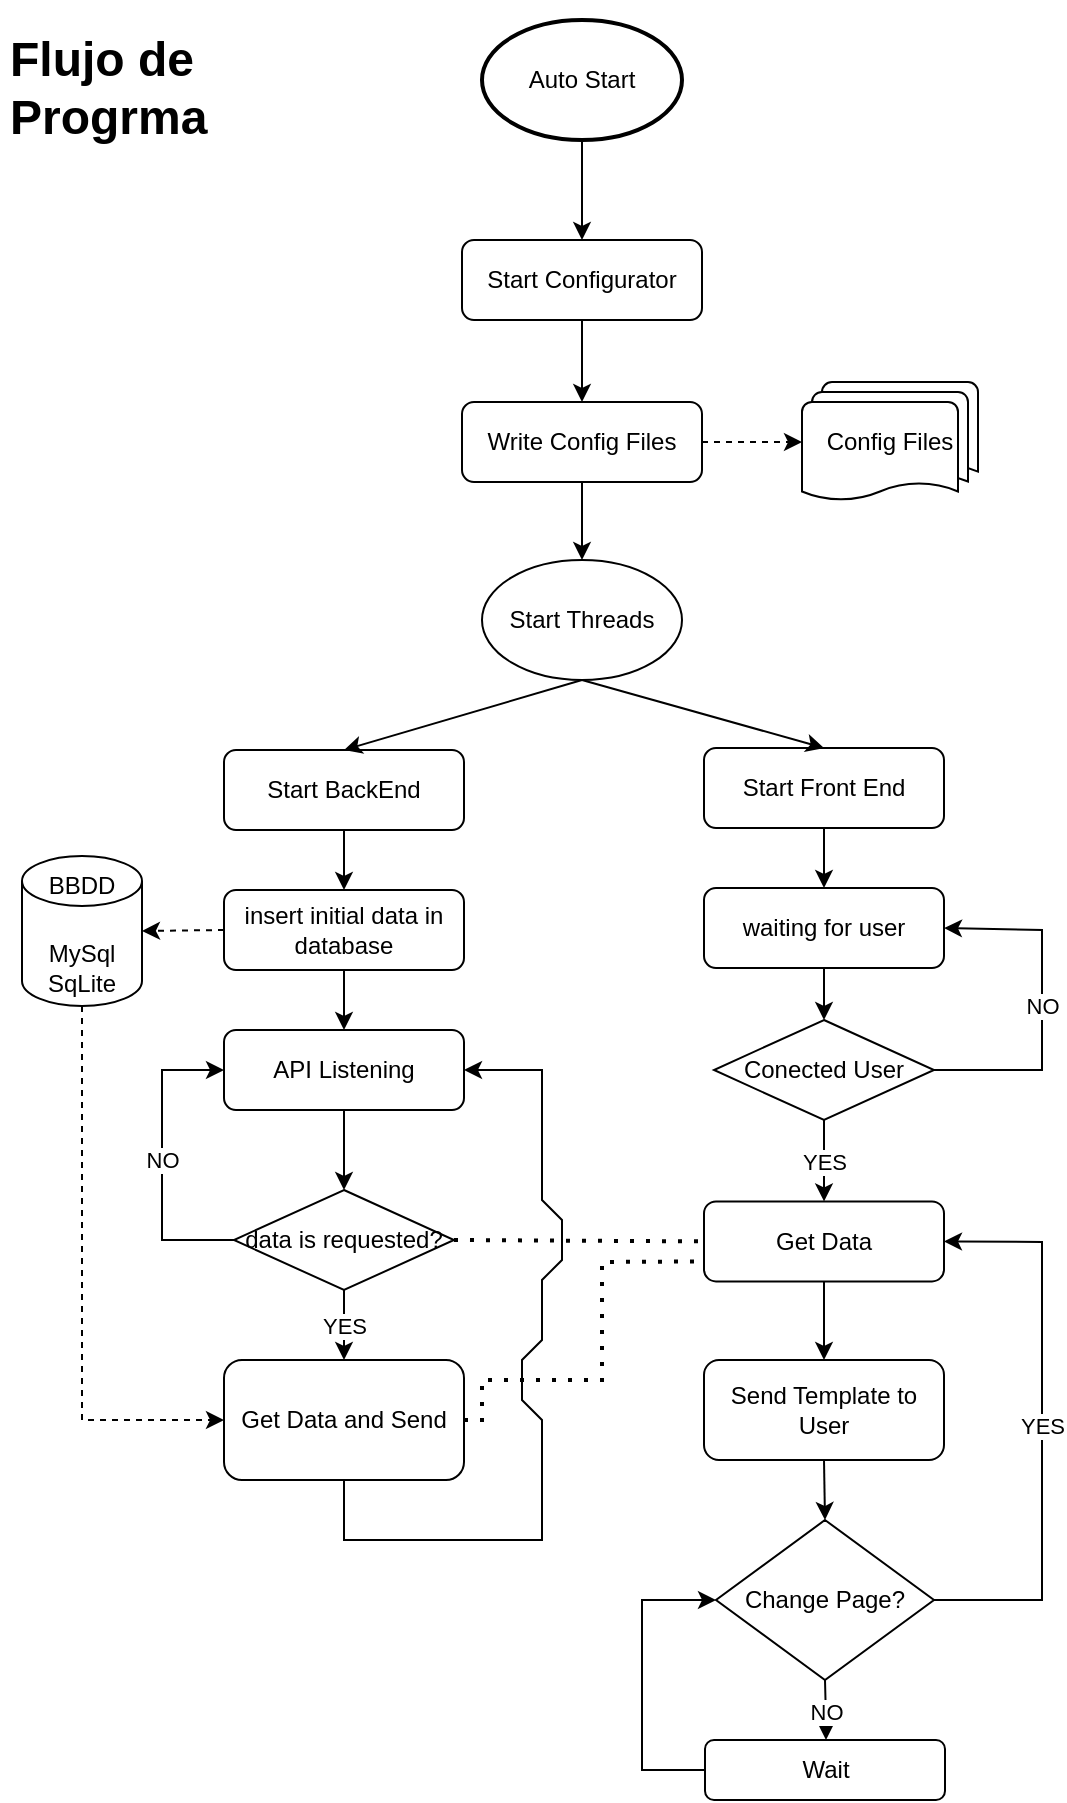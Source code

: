<mxfile version="20.3.0" type="device"><diagram id="C5RBs43oDa-KdzZeNtuy" name="Page-1"><mxGraphModel dx="1024" dy="675" grid="1" gridSize="10" guides="1" tooltips="1" connect="1" arrows="1" fold="1" page="1" pageScale="1" pageWidth="827" pageHeight="1169" math="0" shadow="0"><root><mxCell id="WIyWlLk6GJQsqaUBKTNV-0"/><mxCell id="WIyWlLk6GJQsqaUBKTNV-1" parent="WIyWlLk6GJQsqaUBKTNV-0"/><mxCell id="0ZClDPyKzb00Gyf0INqb-0" value="Auto Start" style="strokeWidth=2;html=1;shape=mxgraph.flowchart.start_1;whiteSpace=wrap;" parent="WIyWlLk6GJQsqaUBKTNV-1" vertex="1"><mxGeometry x="241" y="10" width="100" height="60" as="geometry"/></mxCell><mxCell id="0ZClDPyKzb00Gyf0INqb-3" value="Start Configurator" style="rounded=1;whiteSpace=wrap;html=1;fontSize=12;glass=0;strokeWidth=1;shadow=0;" parent="WIyWlLk6GJQsqaUBKTNV-1" vertex="1"><mxGeometry x="231" y="120" width="120" height="40" as="geometry"/></mxCell><mxCell id="0ZClDPyKzb00Gyf0INqb-4" value="Start BackEnd" style="rounded=1;whiteSpace=wrap;html=1;fontSize=12;glass=0;strokeWidth=1;shadow=0;" parent="WIyWlLk6GJQsqaUBKTNV-1" vertex="1"><mxGeometry x="112" y="375" width="120" height="40" as="geometry"/></mxCell><mxCell id="0ZClDPyKzb00Gyf0INqb-5" value="Start Front End" style="rounded=1;whiteSpace=wrap;html=1;fontSize=12;glass=0;strokeWidth=1;shadow=0;" parent="WIyWlLk6GJQsqaUBKTNV-1" vertex="1"><mxGeometry x="352" y="374" width="120" height="40" as="geometry"/></mxCell><mxCell id="0ZClDPyKzb00Gyf0INqb-6" value="" style="endArrow=classic;html=1;rounded=0;entryX=0.5;entryY=0;entryDx=0;entryDy=0;exitX=0.5;exitY=1;exitDx=0;exitDy=0;" parent="WIyWlLk6GJQsqaUBKTNV-1" source="0ZClDPyKzb00Gyf0INqb-37" target="0ZClDPyKzb00Gyf0INqb-5" edge="1"><mxGeometry width="50" height="50" relative="1" as="geometry"><mxPoint x="291" y="352" as="sourcePoint"/><mxPoint x="401" y="473" as="targetPoint"/></mxGeometry></mxCell><mxCell id="0ZClDPyKzb00Gyf0INqb-7" value="" style="endArrow=classic;html=1;rounded=0;entryX=0.5;entryY=0;entryDx=0;entryDy=0;exitX=0.5;exitY=1;exitDx=0;exitDy=0;" parent="WIyWlLk6GJQsqaUBKTNV-1" source="0ZClDPyKzb00Gyf0INqb-37" target="0ZClDPyKzb00Gyf0INqb-4" edge="1"><mxGeometry width="50" height="50" relative="1" as="geometry"><mxPoint x="271" y="352" as="sourcePoint"/><mxPoint x="171" y="483" as="targetPoint"/></mxGeometry></mxCell><mxCell id="0ZClDPyKzb00Gyf0INqb-8" value="" style="endArrow=classic;html=1;rounded=0;exitX=0.5;exitY=1;exitDx=0;exitDy=0;exitPerimeter=0;entryX=0.5;entryY=0;entryDx=0;entryDy=0;" parent="WIyWlLk6GJQsqaUBKTNV-1" source="0ZClDPyKzb00Gyf0INqb-0" target="0ZClDPyKzb00Gyf0INqb-3" edge="1"><mxGeometry width="50" height="50" relative="1" as="geometry"><mxPoint x="181" y="400" as="sourcePoint"/><mxPoint x="231" y="350" as="targetPoint"/></mxGeometry></mxCell><mxCell id="0ZClDPyKzb00Gyf0INqb-9" value="insert initial data in database" style="rounded=1;whiteSpace=wrap;html=1;fontSize=12;glass=0;strokeWidth=1;shadow=0;" parent="WIyWlLk6GJQsqaUBKTNV-1" vertex="1"><mxGeometry x="112" y="445" width="120" height="40" as="geometry"/></mxCell><mxCell id="0ZClDPyKzb00Gyf0INqb-11" value="API Listening" style="rounded=1;whiteSpace=wrap;html=1;" parent="WIyWlLk6GJQsqaUBKTNV-1" vertex="1"><mxGeometry x="112" y="515" width="120" height="40" as="geometry"/></mxCell><mxCell id="0ZClDPyKzb00Gyf0INqb-12" value="waiting for user" style="rounded=1;whiteSpace=wrap;html=1;" parent="WIyWlLk6GJQsqaUBKTNV-1" vertex="1"><mxGeometry x="352" y="444" width="120" height="40" as="geometry"/></mxCell><mxCell id="0ZClDPyKzb00Gyf0INqb-13" value="Get Data" style="rounded=1;whiteSpace=wrap;html=1;" parent="WIyWlLk6GJQsqaUBKTNV-1" vertex="1"><mxGeometry x="352" y="600.7" width="120" height="40" as="geometry"/></mxCell><mxCell id="0ZClDPyKzb00Gyf0INqb-14" value="" style="endArrow=classic;html=1;rounded=0;exitX=0.5;exitY=1;exitDx=0;exitDy=0;entryX=0.5;entryY=0;entryDx=0;entryDy=0;" parent="WIyWlLk6GJQsqaUBKTNV-1" source="0ZClDPyKzb00Gyf0INqb-4" target="0ZClDPyKzb00Gyf0INqb-9" edge="1"><mxGeometry width="50" height="50" relative="1" as="geometry"><mxPoint x="-8" y="615" as="sourcePoint"/><mxPoint x="42" y="565" as="targetPoint"/></mxGeometry></mxCell><mxCell id="0ZClDPyKzb00Gyf0INqb-15" value="" style="endArrow=classic;html=1;rounded=0;exitX=0.5;exitY=1;exitDx=0;exitDy=0;entryX=0.5;entryY=0;entryDx=0;entryDy=0;" parent="WIyWlLk6GJQsqaUBKTNV-1" source="0ZClDPyKzb00Gyf0INqb-9" target="0ZClDPyKzb00Gyf0INqb-11" edge="1"><mxGeometry width="50" height="50" relative="1" as="geometry"><mxPoint x="132" y="715" as="sourcePoint"/><mxPoint x="182" y="665" as="targetPoint"/></mxGeometry></mxCell><mxCell id="0ZClDPyKzb00Gyf0INqb-18" value="Conected User" style="strokeWidth=1;html=1;shape=mxgraph.flowchart.decision;whiteSpace=wrap;" parent="WIyWlLk6GJQsqaUBKTNV-1" vertex="1"><mxGeometry x="357" y="510" width="110" height="50" as="geometry"/></mxCell><mxCell id="0ZClDPyKzb00Gyf0INqb-21" value="" style="endArrow=classic;html=1;rounded=0;exitX=0.5;exitY=1;exitDx=0;exitDy=0;entryX=0.5;entryY=0;entryDx=0;entryDy=0;" parent="WIyWlLk6GJQsqaUBKTNV-1" source="0ZClDPyKzb00Gyf0INqb-5" target="0ZClDPyKzb00Gyf0INqb-12" edge="1"><mxGeometry width="50" height="50" relative="1" as="geometry"><mxPoint x="242" y="684" as="sourcePoint"/><mxPoint x="292" y="634" as="targetPoint"/></mxGeometry></mxCell><mxCell id="0ZClDPyKzb00Gyf0INqb-23" value="" style="endArrow=classic;html=1;rounded=0;exitX=0.5;exitY=1;exitDx=0;exitDy=0;entryX=0.5;entryY=0;entryDx=0;entryDy=0;entryPerimeter=0;" parent="WIyWlLk6GJQsqaUBKTNV-1" source="0ZClDPyKzb00Gyf0INqb-11" target="0ZClDPyKzb00Gyf0INqb-47" edge="1"><mxGeometry width="50" height="50" relative="1" as="geometry"><mxPoint x="261" y="675" as="sourcePoint"/><mxPoint x="172.228" y="585" as="targetPoint"/></mxGeometry></mxCell><mxCell id="0ZClDPyKzb00Gyf0INqb-29" value="" style="endArrow=classic;html=1;rounded=0;exitX=0.5;exitY=1;exitDx=0;exitDy=0;entryX=0.5;entryY=0;entryDx=0;entryDy=0;exitPerimeter=0;" parent="WIyWlLk6GJQsqaUBKTNV-1" source="0ZClDPyKzb00Gyf0INqb-18" target="0ZClDPyKzb00Gyf0INqb-13" edge="1"><mxGeometry relative="1" as="geometry"><mxPoint x="285" y="695" as="sourcePoint"/><mxPoint x="385" y="695" as="targetPoint"/></mxGeometry></mxCell><mxCell id="0ZClDPyKzb00Gyf0INqb-30" value="YES" style="edgeLabel;resizable=0;html=1;align=center;verticalAlign=middle;strokeWidth=1;" parent="0ZClDPyKzb00Gyf0INqb-29" connectable="0" vertex="1"><mxGeometry relative="1" as="geometry"/></mxCell><mxCell id="0ZClDPyKzb00Gyf0INqb-31" value="" style="endArrow=classic;html=1;rounded=0;exitX=1;exitY=0.5;exitDx=0;exitDy=0;exitPerimeter=0;entryX=1;entryY=0.5;entryDx=0;entryDy=0;" parent="WIyWlLk6GJQsqaUBKTNV-1" source="0ZClDPyKzb00Gyf0INqb-18" target="0ZClDPyKzb00Gyf0INqb-12" edge="1"><mxGeometry relative="1" as="geometry"><mxPoint x="541" y="555" as="sourcePoint"/><mxPoint x="641" y="555" as="targetPoint"/><Array as="points"><mxPoint x="521" y="535"/><mxPoint x="521" y="465"/></Array></mxGeometry></mxCell><mxCell id="0ZClDPyKzb00Gyf0INqb-32" value="NO" style="edgeLabel;resizable=0;html=1;align=center;verticalAlign=middle;strokeWidth=1;" parent="0ZClDPyKzb00Gyf0INqb-31" connectable="0" vertex="1"><mxGeometry relative="1" as="geometry"/></mxCell><mxCell id="0ZClDPyKzb00Gyf0INqb-33" value="" style="endArrow=classic;html=1;rounded=0;exitX=0.5;exitY=1;exitDx=0;exitDy=0;entryX=0.5;entryY=0;entryDx=0;entryDy=0;entryPerimeter=0;" parent="WIyWlLk6GJQsqaUBKTNV-1" source="0ZClDPyKzb00Gyf0INqb-12" target="0ZClDPyKzb00Gyf0INqb-18" edge="1"><mxGeometry width="50" height="50" relative="1" as="geometry"><mxPoint x="251" y="615" as="sourcePoint"/><mxPoint x="301" y="565" as="targetPoint"/></mxGeometry></mxCell><mxCell id="0ZClDPyKzb00Gyf0INqb-35" value="Write Config Files" style="rounded=1;whiteSpace=wrap;html=1;fontSize=12;glass=0;strokeWidth=1;shadow=0;" parent="WIyWlLk6GJQsqaUBKTNV-1" vertex="1"><mxGeometry x="231" y="201" width="120" height="40" as="geometry"/></mxCell><mxCell id="0ZClDPyKzb00Gyf0INqb-36" value="" style="endArrow=classic;html=1;rounded=0;exitX=0.5;exitY=1;exitDx=0;exitDy=0;entryX=0.5;entryY=0;entryDx=0;entryDy=0;" parent="WIyWlLk6GJQsqaUBKTNV-1" source="0ZClDPyKzb00Gyf0INqb-3" target="0ZClDPyKzb00Gyf0INqb-35" edge="1"><mxGeometry width="50" height="50" relative="1" as="geometry"><mxPoint x="121" y="190" as="sourcePoint"/><mxPoint x="171" y="140" as="targetPoint"/></mxGeometry></mxCell><mxCell id="0ZClDPyKzb00Gyf0INqb-37" value="Start Threads" style="ellipse;whiteSpace=wrap;html=1;strokeWidth=1;" parent="WIyWlLk6GJQsqaUBKTNV-1" vertex="1"><mxGeometry x="241" y="280" width="100" height="60" as="geometry"/></mxCell><mxCell id="0ZClDPyKzb00Gyf0INqb-38" value="" style="endArrow=classic;html=1;rounded=0;exitX=0.5;exitY=1;exitDx=0;exitDy=0;entryX=0.5;entryY=0;entryDx=0;entryDy=0;" parent="WIyWlLk6GJQsqaUBKTNV-1" source="0ZClDPyKzb00Gyf0INqb-35" target="0ZClDPyKzb00Gyf0INqb-37" edge="1"><mxGeometry width="50" height="50" relative="1" as="geometry"><mxPoint x="111" y="320" as="sourcePoint"/><mxPoint x="161" y="270" as="targetPoint"/></mxGeometry></mxCell><mxCell id="0ZClDPyKzb00Gyf0INqb-39" value="Config Files" style="strokeWidth=1;html=1;shape=mxgraph.flowchart.multi-document;whiteSpace=wrap;" parent="WIyWlLk6GJQsqaUBKTNV-1" vertex="1"><mxGeometry x="401" y="191" width="88" height="60" as="geometry"/></mxCell><mxCell id="0ZClDPyKzb00Gyf0INqb-43" value="" style="html=1;labelBackgroundColor=#ffffff;startArrow=none;startFill=0;startSize=6;endArrow=classic;endFill=1;endSize=6;jettySize=auto;orthogonalLoop=1;strokeWidth=1;dashed=1;fontSize=14;rounded=0;exitX=1;exitY=0.5;exitDx=0;exitDy=0;entryX=0;entryY=0.5;entryDx=0;entryDy=0;entryPerimeter=0;" parent="WIyWlLk6GJQsqaUBKTNV-1" source="0ZClDPyKzb00Gyf0INqb-35" target="0ZClDPyKzb00Gyf0INqb-39" edge="1"><mxGeometry width="60" height="60" relative="1" as="geometry"><mxPoint x="541" y="251" as="sourcePoint"/><mxPoint x="601" y="191" as="targetPoint"/></mxGeometry></mxCell><mxCell id="0ZClDPyKzb00Gyf0INqb-45" value="Get Data and Send" style="rounded=1;whiteSpace=wrap;html=1;strokeWidth=1;" parent="WIyWlLk6GJQsqaUBKTNV-1" vertex="1"><mxGeometry x="112" y="680" width="120" height="60" as="geometry"/></mxCell><mxCell id="0ZClDPyKzb00Gyf0INqb-46" value="" style="endArrow=none;dashed=1;html=1;dashPattern=1 3;strokeWidth=2;rounded=0;entryX=0;entryY=0.5;entryDx=0;entryDy=0;exitX=1;exitY=0.5;exitDx=0;exitDy=0;exitPerimeter=0;" parent="WIyWlLk6GJQsqaUBKTNV-1" source="0ZClDPyKzb00Gyf0INqb-47" target="0ZClDPyKzb00Gyf0INqb-13" edge="1"><mxGeometry width="50" height="50" relative="1" as="geometry"><mxPoint x="261" y="640" as="sourcePoint"/><mxPoint x="381" y="630" as="targetPoint"/></mxGeometry></mxCell><mxCell id="0ZClDPyKzb00Gyf0INqb-47" value="data is requested?" style="strokeWidth=1;html=1;shape=mxgraph.flowchart.decision;whiteSpace=wrap;" parent="WIyWlLk6GJQsqaUBKTNV-1" vertex="1"><mxGeometry x="117" y="595" width="110" height="50" as="geometry"/></mxCell><mxCell id="0ZClDPyKzb00Gyf0INqb-48" value="" style="endArrow=none;dashed=1;html=1;dashPattern=1 3;strokeWidth=2;rounded=0;entryX=0;entryY=0.75;entryDx=0;entryDy=0;exitX=1;exitY=0.5;exitDx=0;exitDy=0;" parent="WIyWlLk6GJQsqaUBKTNV-1" source="0ZClDPyKzb00Gyf0INqb-45" target="0ZClDPyKzb00Gyf0INqb-13" edge="1"><mxGeometry width="50" height="50" relative="1" as="geometry"><mxPoint x="261" y="700" as="sourcePoint"/><mxPoint x="362" y="630.7" as="targetPoint"/><Array as="points"><mxPoint x="241" y="710"/><mxPoint x="241" y="690"/><mxPoint x="301" y="690"/><mxPoint x="301" y="631"/></Array></mxGeometry></mxCell><mxCell id="0ZClDPyKzb00Gyf0INqb-50" value="" style="endArrow=classic;html=1;rounded=0;exitX=0.5;exitY=1;exitDx=0;exitDy=0;entryX=0.5;entryY=0;entryDx=0;entryDy=0;exitPerimeter=0;" parent="WIyWlLk6GJQsqaUBKTNV-1" source="0ZClDPyKzb00Gyf0INqb-47" target="0ZClDPyKzb00Gyf0INqb-45" edge="1"><mxGeometry relative="1" as="geometry"><mxPoint x="311" y="699.3" as="sourcePoint"/><mxPoint x="311" y="740" as="targetPoint"/></mxGeometry></mxCell><mxCell id="0ZClDPyKzb00Gyf0INqb-51" value="YES" style="edgeLabel;resizable=0;html=1;align=center;verticalAlign=middle;strokeWidth=1;" parent="0ZClDPyKzb00Gyf0INqb-50" connectable="0" vertex="1"><mxGeometry relative="1" as="geometry"/></mxCell><mxCell id="0ZClDPyKzb00Gyf0INqb-52" value="" style="endArrow=classic;html=1;rounded=0;exitX=0;exitY=0.5;exitDx=0;exitDy=0;exitPerimeter=0;entryX=0;entryY=0.5;entryDx=0;entryDy=0;" parent="WIyWlLk6GJQsqaUBKTNV-1" source="0ZClDPyKzb00Gyf0INqb-47" target="0ZClDPyKzb00Gyf0INqb-11" edge="1"><mxGeometry relative="1" as="geometry"><mxPoint x="-13" y="666" as="sourcePoint"/><mxPoint x="-8" y="595" as="targetPoint"/><Array as="points"><mxPoint x="81" y="620"/><mxPoint x="81" y="535"/></Array></mxGeometry></mxCell><mxCell id="0ZClDPyKzb00Gyf0INqb-53" value="NO" style="edgeLabel;resizable=0;html=1;align=center;verticalAlign=middle;strokeWidth=1;" parent="0ZClDPyKzb00Gyf0INqb-52" connectable="0" vertex="1"><mxGeometry relative="1" as="geometry"/></mxCell><mxCell id="0ZClDPyKzb00Gyf0INqb-54" value="" style="html=1;labelBackgroundColor=#ffffff;startArrow=none;startFill=0;startSize=6;endArrow=classic;endFill=1;endSize=6;jettySize=auto;orthogonalLoop=1;strokeWidth=1;dashed=1;fontSize=14;rounded=0;exitX=0;exitY=0.5;exitDx=0;exitDy=0;entryX=1;entryY=0.5;entryDx=0;entryDy=0;entryPerimeter=0;" parent="WIyWlLk6GJQsqaUBKTNV-1" source="0ZClDPyKzb00Gyf0INqb-9" target="0ZClDPyKzb00Gyf0INqb-10" edge="1"><mxGeometry width="60" height="60" relative="1" as="geometry"><mxPoint x="-29" y="374" as="sourcePoint"/><mxPoint x="51" y="374" as="targetPoint"/></mxGeometry></mxCell><mxCell id="0ZClDPyKzb00Gyf0INqb-55" value="" style="html=1;labelBackgroundColor=#ffffff;startArrow=none;startFill=0;startSize=6;endArrow=classic;endFill=1;endSize=6;jettySize=auto;orthogonalLoop=1;strokeWidth=1;dashed=1;fontSize=14;rounded=0;exitX=0.5;exitY=1;exitDx=0;exitDy=0;entryX=0;entryY=0.5;entryDx=0;entryDy=0;exitPerimeter=0;" parent="WIyWlLk6GJQsqaUBKTNV-1" source="0ZClDPyKzb00Gyf0INqb-10" target="0ZClDPyKzb00Gyf0INqb-45" edge="1"><mxGeometry width="60" height="60" relative="1" as="geometry"><mxPoint x="12" y="600.7" as="sourcePoint"/><mxPoint x="-59" y="600.7" as="targetPoint"/><Array as="points"><mxPoint x="41" y="710"/></Array></mxGeometry></mxCell><mxCell id="0ZClDPyKzb00Gyf0INqb-56" value="Send Template to User" style="rounded=1;whiteSpace=wrap;html=1;strokeWidth=1;" parent="WIyWlLk6GJQsqaUBKTNV-1" vertex="1"><mxGeometry x="352" y="680" width="120" height="50" as="geometry"/></mxCell><mxCell id="0ZClDPyKzb00Gyf0INqb-57" value="Change Page?" style="rhombus;whiteSpace=wrap;html=1;strokeWidth=1;" parent="WIyWlLk6GJQsqaUBKTNV-1" vertex="1"><mxGeometry x="358" y="760" width="109" height="80" as="geometry"/></mxCell><mxCell id="0ZClDPyKzb00Gyf0INqb-59" value="" style="endArrow=classic;html=1;rounded=0;entryX=1;entryY=0.5;entryDx=0;entryDy=0;exitX=1;exitY=0.5;exitDx=0;exitDy=0;" parent="WIyWlLk6GJQsqaUBKTNV-1" source="0ZClDPyKzb00Gyf0INqb-57" target="0ZClDPyKzb00Gyf0INqb-13" edge="1"><mxGeometry relative="1" as="geometry"><mxPoint x="351" y="870" as="sourcePoint"/><mxPoint x="519" y="740" as="targetPoint"/><Array as="points"><mxPoint x="491" y="800"/><mxPoint x="521" y="800"/><mxPoint x="521" y="621"/></Array></mxGeometry></mxCell><mxCell id="0ZClDPyKzb00Gyf0INqb-60" value="YES" style="edgeLabel;resizable=0;html=1;align=center;verticalAlign=middle;strokeWidth=1;" parent="0ZClDPyKzb00Gyf0INqb-59" connectable="0" vertex="1"><mxGeometry relative="1" as="geometry"/></mxCell><mxCell id="0ZClDPyKzb00Gyf0INqb-61" value="" style="endArrow=classic;html=1;rounded=0;exitX=0.5;exitY=1;exitDx=0;exitDy=0;entryX=0.5;entryY=0;entryDx=0;entryDy=0;" parent="WIyWlLk6GJQsqaUBKTNV-1" source="0ZClDPyKzb00Gyf0INqb-57" target="0ZClDPyKzb00Gyf0INqb-71" edge="1"><mxGeometry relative="1" as="geometry"><mxPoint x="471" y="760" as="sourcePoint"/><mxPoint x="301" y="860" as="targetPoint"/><Array as="points"><mxPoint x="413" y="860"/><mxPoint x="413" y="870"/></Array></mxGeometry></mxCell><mxCell id="0ZClDPyKzb00Gyf0INqb-62" value="NO" style="edgeLabel;resizable=0;html=1;align=center;verticalAlign=middle;strokeWidth=1;" parent="0ZClDPyKzb00Gyf0INqb-61" connectable="0" vertex="1"><mxGeometry relative="1" as="geometry"/></mxCell><mxCell id="0ZClDPyKzb00Gyf0INqb-63" value="" style="endArrow=classic;html=1;rounded=0;exitX=0.5;exitY=1;exitDx=0;exitDy=0;entryX=0.5;entryY=0;entryDx=0;entryDy=0;" parent="WIyWlLk6GJQsqaUBKTNV-1" source="0ZClDPyKzb00Gyf0INqb-56" target="0ZClDPyKzb00Gyf0INqb-57" edge="1"><mxGeometry width="50" height="50" relative="1" as="geometry"><mxPoint x="321" y="750" as="sourcePoint"/><mxPoint x="321" y="790" as="targetPoint"/></mxGeometry></mxCell><mxCell id="0ZClDPyKzb00Gyf0INqb-64" value="" style="endArrow=classic;html=1;rounded=0;exitX=0.5;exitY=1;exitDx=0;exitDy=0;entryX=0.5;entryY=0;entryDx=0;entryDy=0;" parent="WIyWlLk6GJQsqaUBKTNV-1" source="0ZClDPyKzb00Gyf0INqb-13" target="0ZClDPyKzb00Gyf0INqb-56" edge="1"><mxGeometry width="50" height="50" relative="1" as="geometry"><mxPoint x="422" y="740" as="sourcePoint"/><mxPoint x="422.5" y="770" as="targetPoint"/></mxGeometry></mxCell><mxCell id="0ZClDPyKzb00Gyf0INqb-65" value="" style="endArrow=classic;html=1;rounded=0;exitX=0.5;exitY=1;exitDx=0;exitDy=0;entryX=1;entryY=0.5;entryDx=0;entryDy=0;" parent="WIyWlLk6GJQsqaUBKTNV-1" source="0ZClDPyKzb00Gyf0INqb-45" target="0ZClDPyKzb00Gyf0INqb-11" edge="1"><mxGeometry width="50" height="50" relative="1" as="geometry"><mxPoint x="191" y="860" as="sourcePoint"/><mxPoint x="241" y="810" as="targetPoint"/><Array as="points"><mxPoint x="172" y="770"/><mxPoint x="271" y="770"/><mxPoint x="271" y="710"/><mxPoint x="261" y="700"/><mxPoint x="261" y="680"/><mxPoint x="271" y="670"/><mxPoint x="271" y="640"/><mxPoint x="281" y="630"/><mxPoint x="281" y="610"/><mxPoint x="271" y="600"/><mxPoint x="271" y="535"/></Array></mxGeometry></mxCell><mxCell id="0ZClDPyKzb00Gyf0INqb-70" value="" style="group" parent="WIyWlLk6GJQsqaUBKTNV-1" vertex="1" connectable="0"><mxGeometry x="11" y="428" width="60" height="75" as="geometry"/></mxCell><mxCell id="0ZClDPyKzb00Gyf0INqb-10" value="" style="strokeWidth=1;html=1;shape=mxgraph.flowchart.database;whiteSpace=wrap;" parent="0ZClDPyKzb00Gyf0INqb-70" vertex="1"><mxGeometry width="60" height="75" as="geometry"/></mxCell><mxCell id="0ZClDPyKzb00Gyf0INqb-66" value="&lt;br&gt;MySql&lt;br&gt;SqLite" style="text;html=1;strokeColor=none;fillColor=none;align=center;verticalAlign=middle;whiteSpace=wrap;rounded=0;strokeWidth=1;" parent="0ZClDPyKzb00Gyf0INqb-70" vertex="1"><mxGeometry y="34" width="60" height="30" as="geometry"/></mxCell><mxCell id="0ZClDPyKzb00Gyf0INqb-68" value="BBDD" style="text;html=1;strokeColor=none;fillColor=none;align=center;verticalAlign=middle;whiteSpace=wrap;rounded=0;strokeWidth=1;" parent="0ZClDPyKzb00Gyf0INqb-70" vertex="1"><mxGeometry width="60" height="30" as="geometry"/></mxCell><mxCell id="0ZClDPyKzb00Gyf0INqb-71" value="Wait" style="rounded=1;whiteSpace=wrap;html=1;strokeWidth=1;" parent="WIyWlLk6GJQsqaUBKTNV-1" vertex="1"><mxGeometry x="352.5" y="870" width="120" height="30" as="geometry"/></mxCell><mxCell id="0ZClDPyKzb00Gyf0INqb-72" value="" style="endArrow=classic;html=1;rounded=0;exitX=0;exitY=0.5;exitDx=0;exitDy=0;entryX=0;entryY=0.5;entryDx=0;entryDy=0;" parent="WIyWlLk6GJQsqaUBKTNV-1" source="0ZClDPyKzb00Gyf0INqb-71" target="0ZClDPyKzb00Gyf0INqb-57" edge="1"><mxGeometry width="50" height="50" relative="1" as="geometry"><mxPoint x="281" y="890" as="sourcePoint"/><mxPoint x="331" y="840" as="targetPoint"/><Array as="points"><mxPoint x="321" y="885"/><mxPoint x="321" y="800"/></Array></mxGeometry></mxCell><mxCell id="0ZClDPyKzb00Gyf0INqb-73" value="&lt;h1&gt;Flujo de Progrma&lt;/h1&gt;" style="text;html=1;strokeColor=none;fillColor=none;spacing=5;spacingTop=-20;whiteSpace=wrap;overflow=hidden;rounded=0;strokeWidth=1;" parent="WIyWlLk6GJQsqaUBKTNV-1" vertex="1"><mxGeometry y="10" width="150" height="70" as="geometry"/></mxCell></root></mxGraphModel></diagram></mxfile>